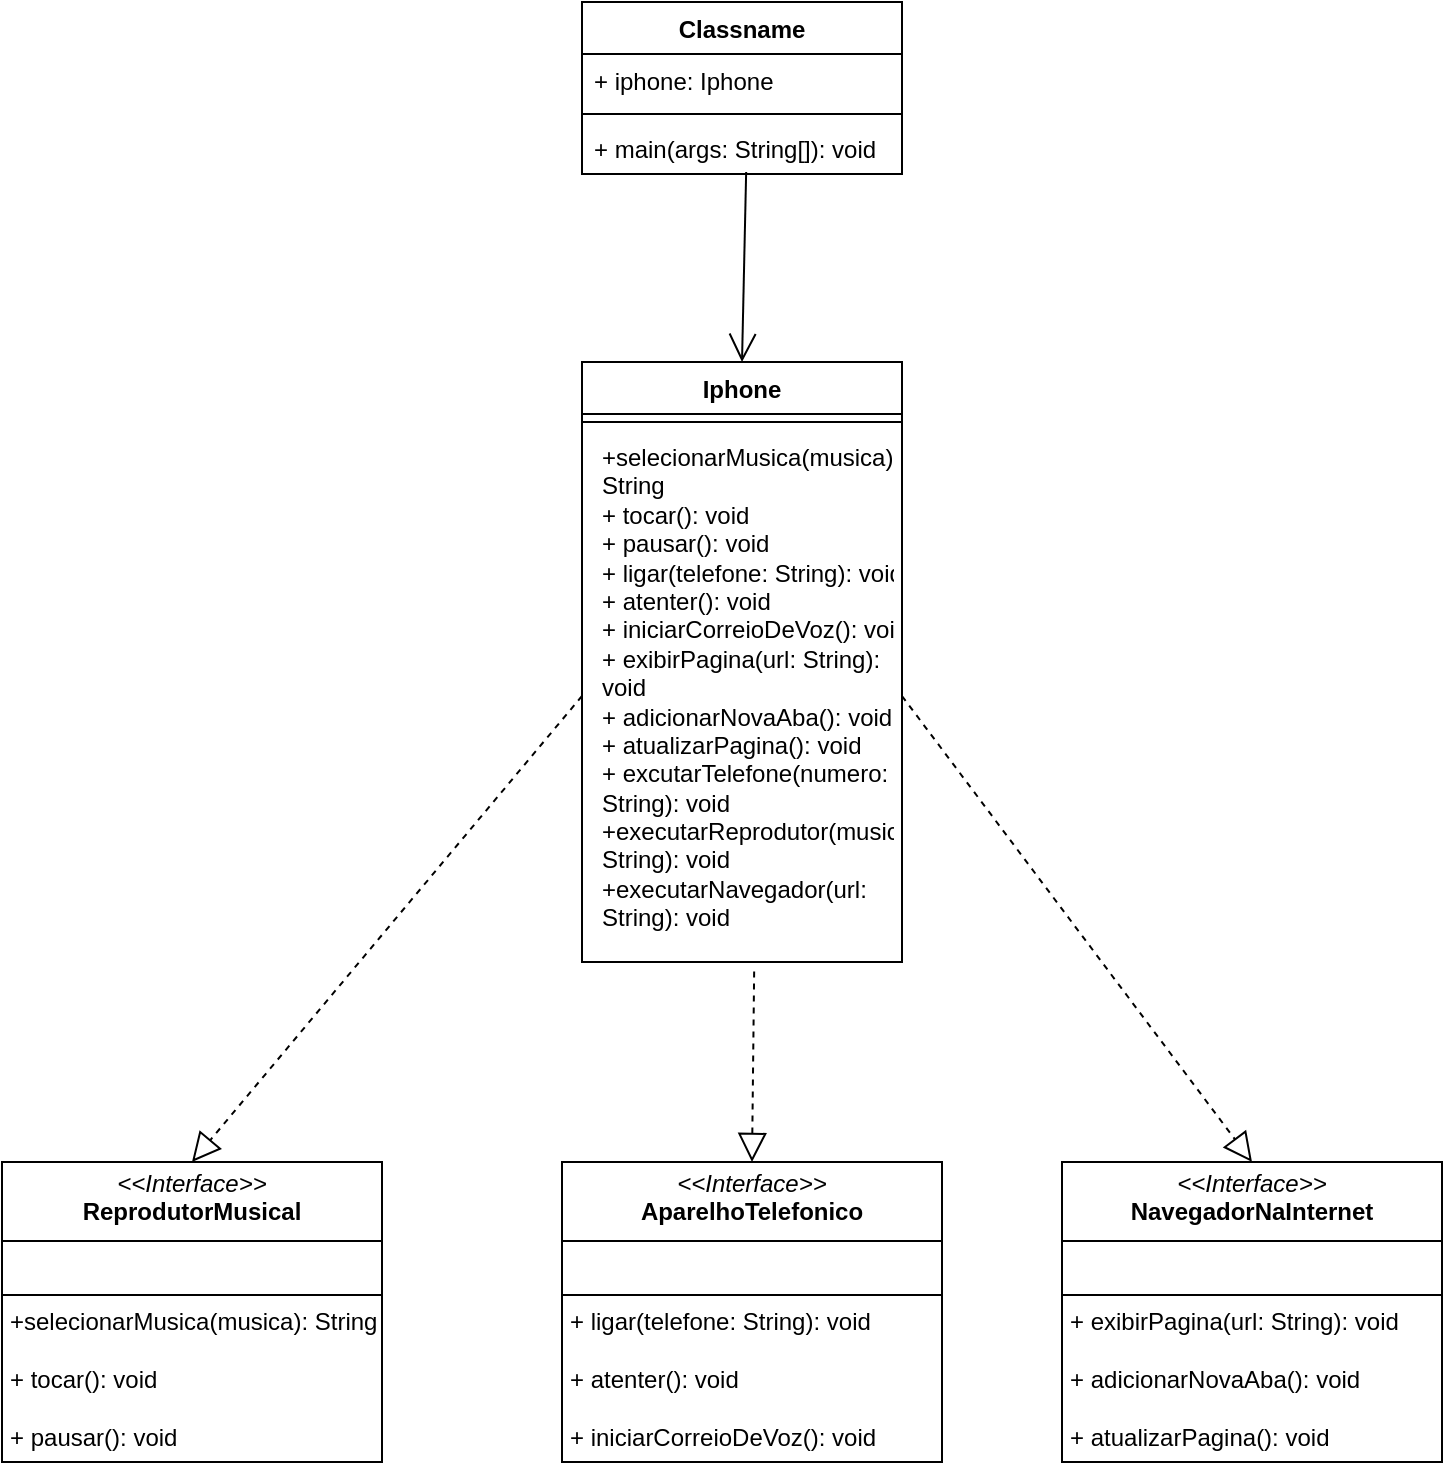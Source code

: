 <mxfile version="24.4.10" type="device">
  <diagram id="C5RBs43oDa-KdzZeNtuy" name="Page-1">
    <mxGraphModel dx="880" dy="460" grid="1" gridSize="10" guides="1" tooltips="1" connect="1" arrows="1" fold="1" page="1" pageScale="1" pageWidth="827" pageHeight="1169" math="0" shadow="0">
      <root>
        <mxCell id="WIyWlLk6GJQsqaUBKTNV-0" />
        <mxCell id="WIyWlLk6GJQsqaUBKTNV-1" parent="WIyWlLk6GJQsqaUBKTNV-0" />
        <mxCell id="qw3EuQRgPHyq29V6URbK-7" value="&lt;p style=&quot;margin:0px;margin-top:4px;text-align:center;&quot;&gt;&lt;i&gt;&amp;lt;&amp;lt;Interface&amp;gt;&amp;gt;&lt;/i&gt;&lt;br&gt;&lt;b&gt;ReprodutorMusical&lt;/b&gt;&lt;/p&gt;&lt;hr size=&quot;1&quot; style=&quot;border-style:solid;&quot;&gt;&lt;p style=&quot;margin:0px;margin-left:4px;&quot;&gt;&lt;br&gt;&lt;/p&gt;&lt;hr size=&quot;1&quot; style=&quot;border-style:solid;&quot;&gt;&lt;p style=&quot;margin:0px;margin-left:4px;&quot;&gt;+selecionarMusica(musica): String&lt;br&gt;&lt;/p&gt;&lt;p style=&quot;margin:0px;margin-left:4px;&quot;&gt;&lt;br&gt;&lt;/p&gt;&lt;p style=&quot;margin:0px;margin-left:4px;&quot;&gt;+ tocar(): void&lt;/p&gt;&lt;p style=&quot;margin:0px;margin-left:4px;&quot;&gt;&lt;br&gt;+ pausar(): void&lt;/p&gt;&lt;p style=&quot;margin:0px;margin-left:4px;&quot;&gt;&lt;br&gt;&lt;/p&gt;" style="verticalAlign=top;align=left;overflow=fill;html=1;whiteSpace=wrap;" parent="WIyWlLk6GJQsqaUBKTNV-1" vertex="1">
          <mxGeometry x="30" y="620" width="190" height="150" as="geometry" />
        </mxCell>
        <mxCell id="qw3EuQRgPHyq29V6URbK-8" value="&lt;p style=&quot;margin:0px;margin-top:4px;text-align:center;&quot;&gt;&lt;i&gt;&amp;lt;&amp;lt;Interface&amp;gt;&amp;gt;&lt;/i&gt;&lt;br&gt;&lt;b&gt;AparelhoTelefonico&lt;/b&gt;&lt;/p&gt;&lt;hr size=&quot;1&quot; style=&quot;border-style:solid;&quot;&gt;&lt;p style=&quot;margin:0px;margin-left:4px;&quot;&gt;&lt;br&gt;&lt;/p&gt;&lt;hr size=&quot;1&quot; style=&quot;border-style:solid;&quot;&gt;&lt;p style=&quot;margin:0px;margin-left:4px;&quot;&gt;+ ligar(telefone: String): void&lt;/p&gt;&lt;p style=&quot;margin:0px;margin-left:4px;&quot;&gt;&lt;br&gt;+ atenter(): void&lt;/p&gt;&lt;p style=&quot;margin:0px;margin-left:4px;&quot;&gt;&lt;br&gt;&lt;/p&gt;&lt;p style=&quot;margin:0px;margin-left:4px;&quot;&gt;+ iniciarCorreioDeVoz(): void&lt;/p&gt;" style="verticalAlign=top;align=left;overflow=fill;html=1;whiteSpace=wrap;" parent="WIyWlLk6GJQsqaUBKTNV-1" vertex="1">
          <mxGeometry x="310" y="620" width="190" height="150" as="geometry" />
        </mxCell>
        <mxCell id="qw3EuQRgPHyq29V6URbK-9" value="&lt;p style=&quot;margin:0px;margin-top:4px;text-align:center;&quot;&gt;&lt;i&gt;&amp;lt;&amp;lt;Interface&amp;gt;&amp;gt;&lt;/i&gt;&lt;br&gt;&lt;b&gt;NavegadorNaInternet&lt;/b&gt;&lt;/p&gt;&lt;hr size=&quot;1&quot; style=&quot;border-style:solid;&quot;&gt;&lt;p style=&quot;margin:0px;margin-left:4px;&quot;&gt;&lt;br&gt;&lt;/p&gt;&lt;hr size=&quot;1&quot; style=&quot;border-style:solid;&quot;&gt;&lt;p style=&quot;margin:0px;margin-left:4px;&quot;&gt;+ exibirPagina(url: String): void&lt;/p&gt;&lt;p style=&quot;margin:0px;margin-left:4px;&quot;&gt;&lt;br&gt;+ adicionarNovaAba(): void&lt;/p&gt;&lt;p style=&quot;margin:0px;margin-left:4px;&quot;&gt;&lt;br&gt;&lt;/p&gt;&lt;p style=&quot;margin:0px;margin-left:4px;&quot;&gt;+ atualizarPagina(): void&lt;/p&gt;" style="verticalAlign=top;align=left;overflow=fill;html=1;whiteSpace=wrap;" parent="WIyWlLk6GJQsqaUBKTNV-1" vertex="1">
          <mxGeometry x="560" y="620" width="190" height="150" as="geometry" />
        </mxCell>
        <mxCell id="qw3EuQRgPHyq29V6URbK-14" value="Iphone" style="swimlane;fontStyle=1;align=center;verticalAlign=top;childLayout=stackLayout;horizontal=1;startSize=26;horizontalStack=0;resizeParent=1;resizeParentMax=0;resizeLast=0;collapsible=1;marginBottom=0;whiteSpace=wrap;html=1;" parent="WIyWlLk6GJQsqaUBKTNV-1" vertex="1">
          <mxGeometry x="320" y="220" width="160" height="300" as="geometry" />
        </mxCell>
        <mxCell id="qw3EuQRgPHyq29V6URbK-16" value="" style="line;strokeWidth=1;fillColor=none;align=left;verticalAlign=middle;spacingTop=-1;spacingLeft=3;spacingRight=3;rotatable=0;labelPosition=right;points=[];portConstraint=eastwest;strokeColor=inherit;" parent="qw3EuQRgPHyq29V6URbK-14" vertex="1">
          <mxGeometry y="26" width="160" height="8" as="geometry" />
        </mxCell>
        <mxCell id="qw3EuQRgPHyq29V6URbK-17" value="&lt;p style=&quot;margin: 0px 0px 0px 4px;&quot;&gt;+selecionarMusica(musica): String&lt;/p&gt;&lt;p style=&quot;margin: 0px 0px 0px 4px;&quot;&gt;+ tocar(): void&lt;/p&gt;&lt;p style=&quot;margin: 0px 0px 0px 4px;&quot;&gt;+ pausar(): void&lt;/p&gt;&lt;p style=&quot;margin: 0px 0px 0px 4px;&quot;&gt;+ ligar(telefone: String): void&lt;/p&gt;&lt;p style=&quot;margin: 0px 0px 0px 4px;&quot;&gt;+ atenter(): void&lt;/p&gt;&lt;p style=&quot;margin: 0px 0px 0px 4px;&quot;&gt;+ iniciarCorreioDeVoz(): void&lt;/p&gt;&lt;p style=&quot;margin: 0px 0px 0px 4px;&quot;&gt;+ exibirPagina(url: String): void&lt;/p&gt;&lt;p style=&quot;margin: 0px 0px 0px 4px;&quot;&gt;+ adicionarNovaAba(): void&lt;/p&gt;&lt;p style=&quot;margin: 0px 0px 0px 4px;&quot;&gt;+ atualizarPagina(): void&lt;/p&gt;&lt;p style=&quot;margin: 0px 0px 0px 4px;&quot;&gt;+ excutarTelefone(numero: String): void&lt;/p&gt;&lt;p style=&quot;margin: 0px 0px 0px 4px;&quot;&gt;+executarReprodutor(musica: String): void&lt;/p&gt;&lt;p style=&quot;margin: 0px 0px 0px 4px;&quot;&gt;+executarNavegador(url: String): void&lt;/p&gt;" style="text;strokeColor=none;fillColor=none;align=left;verticalAlign=top;spacingLeft=4;spacingRight=4;overflow=hidden;rotatable=0;points=[[0,0.5],[1,0.5]];portConstraint=eastwest;whiteSpace=wrap;html=1;" parent="qw3EuQRgPHyq29V6URbK-14" vertex="1">
          <mxGeometry y="34" width="160" height="266" as="geometry" />
        </mxCell>
        <mxCell id="qw3EuQRgPHyq29V6URbK-39" value="" style="endArrow=block;dashed=1;endFill=0;endSize=12;html=1;rounded=0;entryX=0.5;entryY=0;entryDx=0;entryDy=0;exitX=0.538;exitY=1.018;exitDx=0;exitDy=0;exitPerimeter=0;" parent="WIyWlLk6GJQsqaUBKTNV-1" source="qw3EuQRgPHyq29V6URbK-17" target="qw3EuQRgPHyq29V6URbK-8" edge="1">
          <mxGeometry width="160" relative="1" as="geometry">
            <mxPoint x="401" y="320" as="sourcePoint" />
            <mxPoint x="500" y="440" as="targetPoint" />
          </mxGeometry>
        </mxCell>
        <mxCell id="qw3EuQRgPHyq29V6URbK-40" value="" style="endArrow=block;dashed=1;endFill=0;endSize=12;html=1;rounded=0;exitX=1;exitY=0.5;exitDx=0;exitDy=0;entryX=0.5;entryY=0;entryDx=0;entryDy=0;" parent="WIyWlLk6GJQsqaUBKTNV-1" source="qw3EuQRgPHyq29V6URbK-17" target="qw3EuQRgPHyq29V6URbK-9" edge="1">
          <mxGeometry width="160" relative="1" as="geometry">
            <mxPoint x="340" y="440" as="sourcePoint" />
            <mxPoint x="500" y="440" as="targetPoint" />
          </mxGeometry>
        </mxCell>
        <mxCell id="qw3EuQRgPHyq29V6URbK-41" value="" style="endArrow=block;dashed=1;endFill=0;endSize=12;html=1;rounded=0;exitX=0;exitY=0.5;exitDx=0;exitDy=0;entryX=0.5;entryY=0;entryDx=0;entryDy=0;" parent="WIyWlLk6GJQsqaUBKTNV-1" source="qw3EuQRgPHyq29V6URbK-17" target="qw3EuQRgPHyq29V6URbK-7" edge="1">
          <mxGeometry width="160" relative="1" as="geometry">
            <mxPoint x="340" y="440" as="sourcePoint" />
            <mxPoint x="500" y="440" as="targetPoint" />
          </mxGeometry>
        </mxCell>
        <mxCell id="GUxmoHKE7opBuhzsYYOV-0" value="Classname" style="swimlane;fontStyle=1;align=center;verticalAlign=top;childLayout=stackLayout;horizontal=1;startSize=26;horizontalStack=0;resizeParent=1;resizeParentMax=0;resizeLast=0;collapsible=1;marginBottom=0;whiteSpace=wrap;html=1;" vertex="1" parent="WIyWlLk6GJQsqaUBKTNV-1">
          <mxGeometry x="320" y="40" width="160" height="86" as="geometry" />
        </mxCell>
        <mxCell id="GUxmoHKE7opBuhzsYYOV-1" value="+ iphone: Iphone" style="text;strokeColor=none;fillColor=none;align=left;verticalAlign=top;spacingLeft=4;spacingRight=4;overflow=hidden;rotatable=0;points=[[0,0.5],[1,0.5]];portConstraint=eastwest;whiteSpace=wrap;html=1;" vertex="1" parent="GUxmoHKE7opBuhzsYYOV-0">
          <mxGeometry y="26" width="160" height="26" as="geometry" />
        </mxCell>
        <mxCell id="GUxmoHKE7opBuhzsYYOV-2" value="" style="line;strokeWidth=1;fillColor=none;align=left;verticalAlign=middle;spacingTop=-1;spacingLeft=3;spacingRight=3;rotatable=0;labelPosition=right;points=[];portConstraint=eastwest;strokeColor=inherit;" vertex="1" parent="GUxmoHKE7opBuhzsYYOV-0">
          <mxGeometry y="52" width="160" height="8" as="geometry" />
        </mxCell>
        <mxCell id="GUxmoHKE7opBuhzsYYOV-3" value="+ main(args: String[]): void" style="text;strokeColor=none;fillColor=none;align=left;verticalAlign=top;spacingLeft=4;spacingRight=4;overflow=hidden;rotatable=0;points=[[0,0.5],[1,0.5]];portConstraint=eastwest;whiteSpace=wrap;html=1;" vertex="1" parent="GUxmoHKE7opBuhzsYYOV-0">
          <mxGeometry y="60" width="160" height="26" as="geometry" />
        </mxCell>
        <mxCell id="GUxmoHKE7opBuhzsYYOV-7" value="" style="endArrow=open;endFill=1;endSize=12;html=1;rounded=0;exitX=0.513;exitY=0.962;exitDx=0;exitDy=0;exitPerimeter=0;entryX=0.5;entryY=0;entryDx=0;entryDy=0;" edge="1" parent="WIyWlLk6GJQsqaUBKTNV-1" source="GUxmoHKE7opBuhzsYYOV-3" target="qw3EuQRgPHyq29V6URbK-14">
          <mxGeometry width="160" relative="1" as="geometry">
            <mxPoint x="330" y="150" as="sourcePoint" />
            <mxPoint x="490" y="150" as="targetPoint" />
          </mxGeometry>
        </mxCell>
      </root>
    </mxGraphModel>
  </diagram>
</mxfile>
